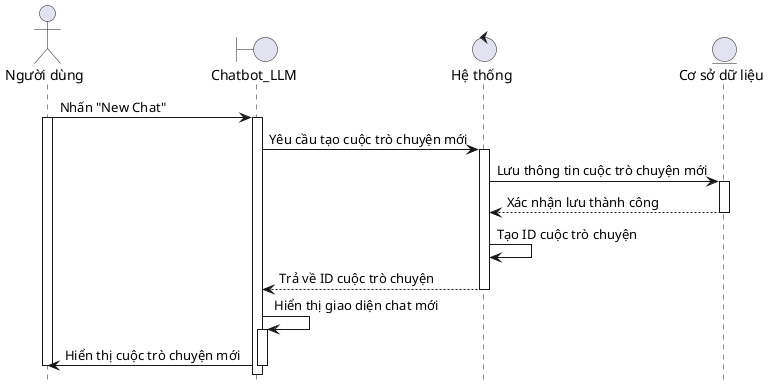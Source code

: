 @startuml
hide footbox
actor "Người dùng" as Foo1
boundary "Chatbot_LLM" as Foo2
control "Hệ thống" as Foo3
entity "Cơ sở dữ liệu" as Foo4

Foo1 -> Foo2 : Nhấn "New Chat"
activate Foo1
activate Foo2
Foo2 -> Foo3 : Yêu cầu tạo cuộc trò chuyện mới
activate Foo3
Foo3 -> Foo4 : Lưu thông tin cuộc trò chuyện mới
activate Foo4
Foo4 --> Foo3 : Xác nhận lưu thành công
deactivate Foo4
Foo3 -> Foo3 : Tạo ID cuộc trò chuyện
Foo3 --> Foo2 : Trả về ID cuộc trò chuyện
deactivate Foo3
Foo2 -> Foo2 : Hiển thị giao diện chat mới
activate Foo2
Foo2 -> Foo1 : Hiển thị cuộc trò chuyện mới
deactivate Foo2
deactivate Foo1

@enduml